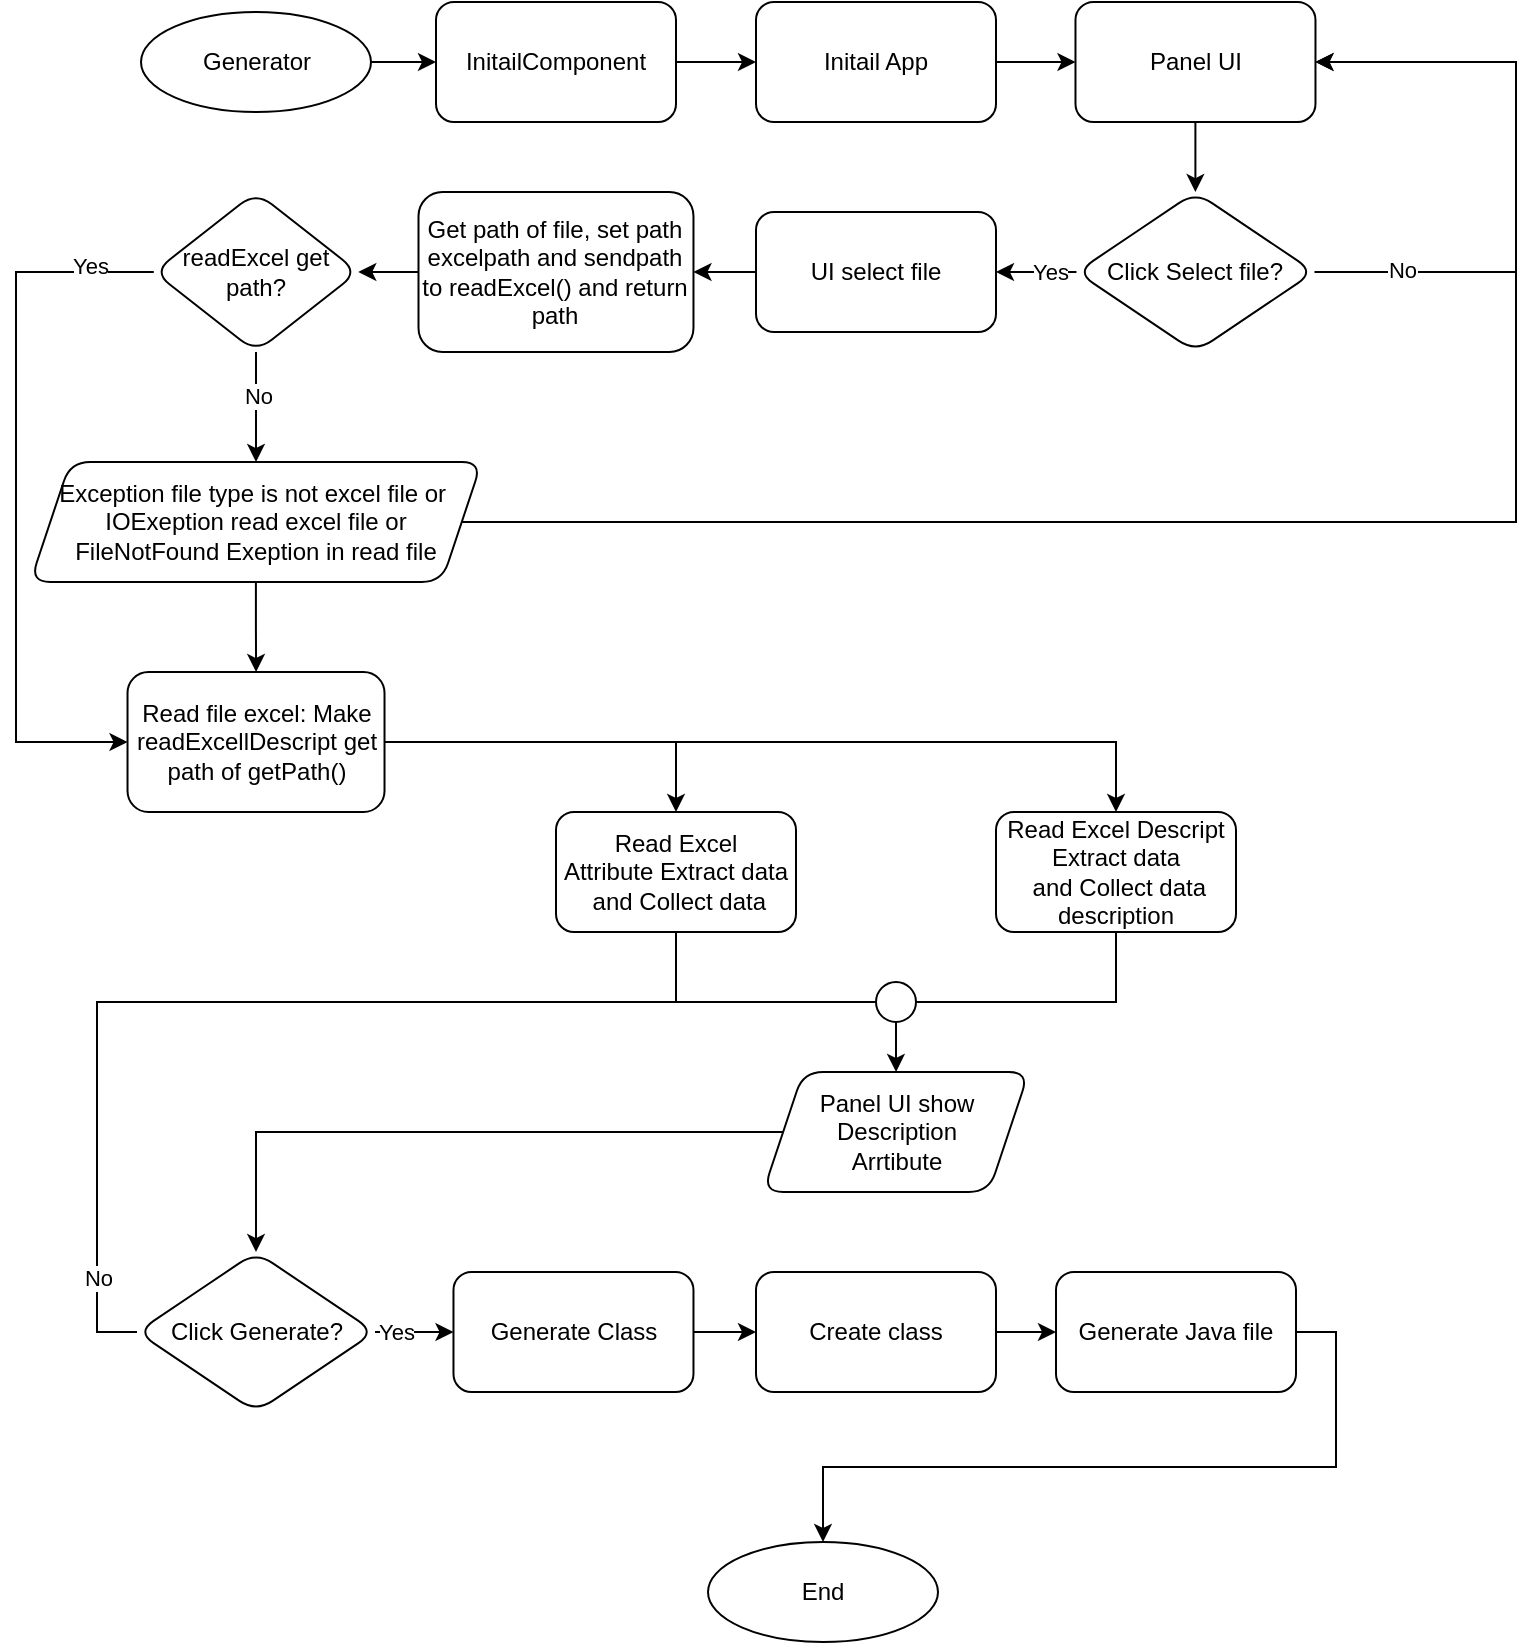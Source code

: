 <mxfile version="22.1.4" type="github">
  <diagram id="C5RBs43oDa-KdzZeNtuy" name="Page-1">
    <mxGraphModel dx="277" dy="159" grid="1" gridSize="10" guides="1" tooltips="1" connect="1" arrows="1" fold="1" page="1" pageScale="1" pageWidth="827" pageHeight="1169" math="0" shadow="0">
      <root>
        <mxCell id="WIyWlLk6GJQsqaUBKTNV-0" />
        <mxCell id="WIyWlLk6GJQsqaUBKTNV-1" parent="WIyWlLk6GJQsqaUBKTNV-0" />
        <mxCell id="0AVRS0MS-OjCCtNMk0cl-7" value="" style="edgeStyle=orthogonalEdgeStyle;rounded=0;orthogonalLoop=1;jettySize=auto;html=1;" edge="1" parent="WIyWlLk6GJQsqaUBKTNV-1" source="0j7FOSJrUROpXIp207Sh-0" target="0AVRS0MS-OjCCtNMk0cl-6">
          <mxGeometry relative="1" as="geometry" />
        </mxCell>
        <mxCell id="0j7FOSJrUROpXIp207Sh-0" value="InitailComponent" style="rounded=1;whiteSpace=wrap;html=1;" parent="WIyWlLk6GJQsqaUBKTNV-1" vertex="1">
          <mxGeometry x="220" y="90" width="120" height="60" as="geometry" />
        </mxCell>
        <mxCell id="0j7FOSJrUROpXIp207Sh-2" value="" style="edgeStyle=orthogonalEdgeStyle;rounded=0;orthogonalLoop=1;jettySize=auto;html=1;" parent="WIyWlLk6GJQsqaUBKTNV-1" source="0j7FOSJrUROpXIp207Sh-1" target="0j7FOSJrUROpXIp207Sh-0" edge="1">
          <mxGeometry relative="1" as="geometry" />
        </mxCell>
        <mxCell id="0j7FOSJrUROpXIp207Sh-1" value="Generator" style="ellipse;whiteSpace=wrap;html=1;" parent="WIyWlLk6GJQsqaUBKTNV-1" vertex="1">
          <mxGeometry x="72.5" y="95" width="115" height="50" as="geometry" />
        </mxCell>
        <mxCell id="0AVRS0MS-OjCCtNMk0cl-9" value="" style="edgeStyle=orthogonalEdgeStyle;rounded=0;orthogonalLoop=1;jettySize=auto;html=1;" edge="1" parent="WIyWlLk6GJQsqaUBKTNV-1" source="0j7FOSJrUROpXIp207Sh-36" target="0j7FOSJrUROpXIp207Sh-65">
          <mxGeometry relative="1" as="geometry" />
        </mxCell>
        <mxCell id="0j7FOSJrUROpXIp207Sh-36" value="Panel UI" style="rounded=1;whiteSpace=wrap;html=1;" parent="WIyWlLk6GJQsqaUBKTNV-1" vertex="1">
          <mxGeometry x="539.74" y="90" width="120" height="60" as="geometry" />
        </mxCell>
        <mxCell id="0j7FOSJrUROpXIp207Sh-72" value="" style="edgeStyle=orthogonalEdgeStyle;rounded=0;orthogonalLoop=1;jettySize=auto;html=1;" parent="WIyWlLk6GJQsqaUBKTNV-1" source="0j7FOSJrUROpXIp207Sh-65" target="0j7FOSJrUROpXIp207Sh-71" edge="1">
          <mxGeometry relative="1" as="geometry" />
        </mxCell>
        <mxCell id="0AVRS0MS-OjCCtNMk0cl-26" value="Yes" style="edgeLabel;html=1;align=center;verticalAlign=middle;resizable=0;points=[];" vertex="1" connectable="0" parent="0j7FOSJrUROpXIp207Sh-72">
          <mxGeometry x="-0.331" y="-3" relative="1" as="geometry">
            <mxPoint y="3" as="offset" />
          </mxGeometry>
        </mxCell>
        <mxCell id="0AVRS0MS-OjCCtNMk0cl-11" style="edgeStyle=orthogonalEdgeStyle;rounded=0;orthogonalLoop=1;jettySize=auto;html=1;exitX=1;exitY=0.5;exitDx=0;exitDy=0;entryX=1;entryY=0.5;entryDx=0;entryDy=0;" edge="1" parent="WIyWlLk6GJQsqaUBKTNV-1" source="0j7FOSJrUROpXIp207Sh-65" target="0j7FOSJrUROpXIp207Sh-36">
          <mxGeometry relative="1" as="geometry">
            <Array as="points">
              <mxPoint x="760" y="225" />
              <mxPoint x="760" y="120" />
            </Array>
          </mxGeometry>
        </mxCell>
        <mxCell id="0AVRS0MS-OjCCtNMk0cl-25" value="No" style="edgeLabel;html=1;align=center;verticalAlign=middle;resizable=0;points=[];" vertex="1" connectable="0" parent="0AVRS0MS-OjCCtNMk0cl-11">
          <mxGeometry x="-0.711" y="1" relative="1" as="geometry">
            <mxPoint as="offset" />
          </mxGeometry>
        </mxCell>
        <mxCell id="0j7FOSJrUROpXIp207Sh-65" value="Click Select file?" style="rhombus;whiteSpace=wrap;html=1;rounded=1;" parent="WIyWlLk6GJQsqaUBKTNV-1" vertex="1">
          <mxGeometry x="540.24" y="185" width="119" height="80" as="geometry" />
        </mxCell>
        <mxCell id="0AVRS0MS-OjCCtNMk0cl-12" value="" style="edgeStyle=orthogonalEdgeStyle;rounded=0;orthogonalLoop=1;jettySize=auto;html=1;" edge="1" parent="WIyWlLk6GJQsqaUBKTNV-1" source="0j7FOSJrUROpXIp207Sh-71" target="0j7FOSJrUROpXIp207Sh-97">
          <mxGeometry relative="1" as="geometry" />
        </mxCell>
        <mxCell id="0j7FOSJrUROpXIp207Sh-71" value="UI select file" style="whiteSpace=wrap;html=1;rounded=1;" parent="WIyWlLk6GJQsqaUBKTNV-1" vertex="1">
          <mxGeometry x="380" y="195" width="120" height="60" as="geometry" />
        </mxCell>
        <mxCell id="0j7FOSJrUROpXIp207Sh-107" value="" style="edgeStyle=orthogonalEdgeStyle;rounded=0;orthogonalLoop=1;jettySize=auto;html=1;" parent="WIyWlLk6GJQsqaUBKTNV-1" source="0j7FOSJrUROpXIp207Sh-73" target="0j7FOSJrUROpXIp207Sh-106" edge="1">
          <mxGeometry relative="1" as="geometry">
            <Array as="points">
              <mxPoint x="130" y="355" />
            </Array>
          </mxGeometry>
        </mxCell>
        <mxCell id="0j7FOSJrUROpXIp207Sh-114" value="No" style="edgeLabel;html=1;align=center;verticalAlign=middle;resizable=0;points=[];" parent="0j7FOSJrUROpXIp207Sh-107" vertex="1" connectable="0">
          <mxGeometry x="-0.204" y="1" relative="1" as="geometry">
            <mxPoint as="offset" />
          </mxGeometry>
        </mxCell>
        <mxCell id="0AVRS0MS-OjCCtNMk0cl-24" style="edgeStyle=orthogonalEdgeStyle;rounded=0;orthogonalLoop=1;jettySize=auto;html=1;exitX=0;exitY=0.5;exitDx=0;exitDy=0;entryX=0;entryY=0.5;entryDx=0;entryDy=0;" edge="1" parent="WIyWlLk6GJQsqaUBKTNV-1" source="0j7FOSJrUROpXIp207Sh-73" target="0j7FOSJrUROpXIp207Sh-116">
          <mxGeometry relative="1" as="geometry">
            <Array as="points">
              <mxPoint x="10" y="225" />
              <mxPoint x="10" y="460" />
            </Array>
          </mxGeometry>
        </mxCell>
        <mxCell id="0AVRS0MS-OjCCtNMk0cl-27" value="Yes" style="edgeLabel;html=1;align=center;verticalAlign=middle;resizable=0;points=[];" vertex="1" connectable="0" parent="0AVRS0MS-OjCCtNMk0cl-24">
          <mxGeometry x="-0.82" y="-3" relative="1" as="geometry">
            <mxPoint as="offset" />
          </mxGeometry>
        </mxCell>
        <mxCell id="0j7FOSJrUROpXIp207Sh-73" value="readExcel get path?" style="rhombus;whiteSpace=wrap;html=1;rounded=1;" parent="WIyWlLk6GJQsqaUBKTNV-1" vertex="1">
          <mxGeometry x="78.88" y="185" width="102.25" height="80" as="geometry" />
        </mxCell>
        <mxCell id="0AVRS0MS-OjCCtNMk0cl-13" value="" style="edgeStyle=orthogonalEdgeStyle;rounded=0;orthogonalLoop=1;jettySize=auto;html=1;" edge="1" parent="WIyWlLk6GJQsqaUBKTNV-1" source="0j7FOSJrUROpXIp207Sh-97" target="0j7FOSJrUROpXIp207Sh-73">
          <mxGeometry relative="1" as="geometry" />
        </mxCell>
        <mxCell id="0j7FOSJrUROpXIp207Sh-97" value="Get path of file, set path excelpath and sendpath to readExcel() and return path" style="rounded=1;whiteSpace=wrap;html=1;" parent="WIyWlLk6GJQsqaUBKTNV-1" vertex="1">
          <mxGeometry x="211.25" y="185" width="137.49" height="80" as="geometry" />
        </mxCell>
        <mxCell id="0AVRS0MS-OjCCtNMk0cl-14" style="edgeStyle=orthogonalEdgeStyle;rounded=0;orthogonalLoop=1;jettySize=auto;html=1;exitX=1;exitY=0.5;exitDx=0;exitDy=0;entryX=1;entryY=0.5;entryDx=0;entryDy=0;" edge="1" parent="WIyWlLk6GJQsqaUBKTNV-1" source="0j7FOSJrUROpXIp207Sh-106" target="0j7FOSJrUROpXIp207Sh-36">
          <mxGeometry relative="1" as="geometry">
            <Array as="points">
              <mxPoint x="760" y="350" />
              <mxPoint x="760" y="120" />
            </Array>
          </mxGeometry>
        </mxCell>
        <mxCell id="0AVRS0MS-OjCCtNMk0cl-16" value="" style="edgeStyle=orthogonalEdgeStyle;rounded=0;orthogonalLoop=1;jettySize=auto;html=1;" edge="1" parent="WIyWlLk6GJQsqaUBKTNV-1" source="0j7FOSJrUROpXIp207Sh-106" target="0j7FOSJrUROpXIp207Sh-116">
          <mxGeometry relative="1" as="geometry" />
        </mxCell>
        <mxCell id="0j7FOSJrUROpXIp207Sh-106" value="Exception file type is not excel file or&amp;nbsp;&lt;br&gt;IOExeption read excel file or&lt;br&gt;FileNotFound Exeption in read file" style="shape=parallelogram;perimeter=parallelogramPerimeter;whiteSpace=wrap;html=1;fixedSize=1;rounded=1;" parent="WIyWlLk6GJQsqaUBKTNV-1" vertex="1">
          <mxGeometry x="17.14" y="320" width="225.74" height="60" as="geometry" />
        </mxCell>
        <mxCell id="0AVRS0MS-OjCCtNMk0cl-17" style="edgeStyle=orthogonalEdgeStyle;rounded=0;orthogonalLoop=1;jettySize=auto;html=1;exitX=1;exitY=0.5;exitDx=0;exitDy=0;entryX=0.5;entryY=0;entryDx=0;entryDy=0;" edge="1" parent="WIyWlLk6GJQsqaUBKTNV-1" source="0j7FOSJrUROpXIp207Sh-116" target="0j7FOSJrUROpXIp207Sh-118">
          <mxGeometry relative="1" as="geometry" />
        </mxCell>
        <mxCell id="0AVRS0MS-OjCCtNMk0cl-18" style="edgeStyle=orthogonalEdgeStyle;rounded=0;orthogonalLoop=1;jettySize=auto;html=1;exitX=1;exitY=0.5;exitDx=0;exitDy=0;entryX=0.5;entryY=0;entryDx=0;entryDy=0;" edge="1" parent="WIyWlLk6GJQsqaUBKTNV-1" source="0j7FOSJrUROpXIp207Sh-116" target="0j7FOSJrUROpXIp207Sh-129">
          <mxGeometry relative="1" as="geometry" />
        </mxCell>
        <mxCell id="0j7FOSJrUROpXIp207Sh-116" value="Read file excel: Make readExcellDescript get path of getPath()" style="whiteSpace=wrap;html=1;rounded=1;" parent="WIyWlLk6GJQsqaUBKTNV-1" vertex="1">
          <mxGeometry x="65.76" y="425" width="128.5" height="70" as="geometry" />
        </mxCell>
        <mxCell id="0j7FOSJrUROpXIp207Sh-144" style="edgeStyle=orthogonalEdgeStyle;rounded=0;orthogonalLoop=1;jettySize=auto;html=1;exitX=0.5;exitY=1;exitDx=0;exitDy=0;entryX=1;entryY=0.5;entryDx=0;entryDy=0;endArrow=none;endFill=0;" parent="WIyWlLk6GJQsqaUBKTNV-1" source="0j7FOSJrUROpXIp207Sh-118" target="0j7FOSJrUROpXIp207Sh-137" edge="1">
          <mxGeometry relative="1" as="geometry" />
        </mxCell>
        <mxCell id="0j7FOSJrUROpXIp207Sh-118" value="Read Excel Descript Extract data&lt;br&gt;&amp;nbsp;and Collect data description" style="whiteSpace=wrap;html=1;rounded=1;" parent="WIyWlLk6GJQsqaUBKTNV-1" vertex="1">
          <mxGeometry x="500" y="495" width="120" height="60" as="geometry" />
        </mxCell>
        <mxCell id="0j7FOSJrUROpXIp207Sh-143" style="edgeStyle=orthogonalEdgeStyle;rounded=0;orthogonalLoop=1;jettySize=auto;html=1;exitX=0.5;exitY=1;exitDx=0;exitDy=0;entryX=0;entryY=0.5;entryDx=0;entryDy=0;endArrow=none;endFill=0;" parent="WIyWlLk6GJQsqaUBKTNV-1" source="0j7FOSJrUROpXIp207Sh-129" target="0j7FOSJrUROpXIp207Sh-137" edge="1">
          <mxGeometry relative="1" as="geometry" />
        </mxCell>
        <mxCell id="0j7FOSJrUROpXIp207Sh-129" value="Read Excel Attribute&amp;nbsp;Extract data&lt;br&gt;&amp;nbsp;and Collect data" style="whiteSpace=wrap;html=1;rounded=1;" parent="WIyWlLk6GJQsqaUBKTNV-1" vertex="1">
          <mxGeometry x="280" y="495" width="120" height="60" as="geometry" />
        </mxCell>
        <mxCell id="0AVRS0MS-OjCCtNMk0cl-22" value="" style="edgeStyle=orthogonalEdgeStyle;rounded=0;orthogonalLoop=1;jettySize=auto;html=1;" edge="1" parent="WIyWlLk6GJQsqaUBKTNV-1" source="0j7FOSJrUROpXIp207Sh-137" target="0j7FOSJrUROpXIp207Sh-160">
          <mxGeometry relative="1" as="geometry" />
        </mxCell>
        <mxCell id="0j7FOSJrUROpXIp207Sh-137" value="" style="ellipse;whiteSpace=wrap;html=1;aspect=fixed;" parent="WIyWlLk6GJQsqaUBKTNV-1" vertex="1">
          <mxGeometry x="440" y="580" width="20" height="20" as="geometry" />
        </mxCell>
        <mxCell id="0j7FOSJrUROpXIp207Sh-156" value="" style="edgeStyle=orthogonalEdgeStyle;rounded=0;orthogonalLoop=1;jettySize=auto;html=1;" parent="WIyWlLk6GJQsqaUBKTNV-1" source="0j7FOSJrUROpXIp207Sh-152" target="0j7FOSJrUROpXIp207Sh-155" edge="1">
          <mxGeometry relative="1" as="geometry" />
        </mxCell>
        <mxCell id="0AVRS0MS-OjCCtNMk0cl-33" value="Yes" style="edgeLabel;html=1;align=center;verticalAlign=middle;resizable=0;points=[];" vertex="1" connectable="0" parent="0j7FOSJrUROpXIp207Sh-156">
          <mxGeometry x="-0.642" y="1" relative="1" as="geometry">
            <mxPoint x="3" y="1" as="offset" />
          </mxGeometry>
        </mxCell>
        <mxCell id="0AVRS0MS-OjCCtNMk0cl-30" style="edgeStyle=orthogonalEdgeStyle;rounded=0;orthogonalLoop=1;jettySize=auto;html=1;exitX=0;exitY=0.5;exitDx=0;exitDy=0;entryX=0;entryY=0.5;entryDx=0;entryDy=0;endArrow=none;endFill=0;" edge="1" parent="WIyWlLk6GJQsqaUBKTNV-1" source="0j7FOSJrUROpXIp207Sh-152" target="0j7FOSJrUROpXIp207Sh-137">
          <mxGeometry relative="1" as="geometry" />
        </mxCell>
        <mxCell id="0AVRS0MS-OjCCtNMk0cl-32" value="No" style="edgeLabel;html=1;align=center;verticalAlign=middle;resizable=0;points=[];" vertex="1" connectable="0" parent="0AVRS0MS-OjCCtNMk0cl-30">
          <mxGeometry x="-0.837" relative="1" as="geometry">
            <mxPoint as="offset" />
          </mxGeometry>
        </mxCell>
        <mxCell id="0j7FOSJrUROpXIp207Sh-152" value="Click Generate?" style="rhombus;whiteSpace=wrap;html=1;rounded=1;" parent="WIyWlLk6GJQsqaUBKTNV-1" vertex="1">
          <mxGeometry x="70.51" y="715" width="119" height="80" as="geometry" />
        </mxCell>
        <mxCell id="0AVRS0MS-OjCCtNMk0cl-1" value="" style="edgeStyle=orthogonalEdgeStyle;rounded=0;orthogonalLoop=1;jettySize=auto;html=1;" edge="1" parent="WIyWlLk6GJQsqaUBKTNV-1" source="0j7FOSJrUROpXIp207Sh-155" target="0AVRS0MS-OjCCtNMk0cl-0">
          <mxGeometry relative="1" as="geometry" />
        </mxCell>
        <mxCell id="0j7FOSJrUROpXIp207Sh-155" value="Generate Class" style="rounded=1;whiteSpace=wrap;html=1;" parent="WIyWlLk6GJQsqaUBKTNV-1" vertex="1">
          <mxGeometry x="228.74" y="725" width="120" height="60" as="geometry" />
        </mxCell>
        <mxCell id="0j7FOSJrUROpXIp207Sh-162" value="" style="edgeStyle=orthogonalEdgeStyle;rounded=0;orthogonalLoop=1;jettySize=auto;html=1;" parent="WIyWlLk6GJQsqaUBKTNV-1" source="0j7FOSJrUROpXIp207Sh-160" target="0j7FOSJrUROpXIp207Sh-152" edge="1">
          <mxGeometry relative="1" as="geometry" />
        </mxCell>
        <mxCell id="0j7FOSJrUROpXIp207Sh-160" value="Panel UI show&lt;br&gt;Description&lt;br&gt;Arrtibute" style="shape=parallelogram;perimeter=parallelogramPerimeter;whiteSpace=wrap;html=1;fixedSize=1;rounded=1;" parent="WIyWlLk6GJQsqaUBKTNV-1" vertex="1">
          <mxGeometry x="383.57" y="625" width="132.87" height="60" as="geometry" />
        </mxCell>
        <mxCell id="0j7FOSJrUROpXIp207Sh-163" value="End&lt;br&gt;" style="ellipse;whiteSpace=wrap;html=1;" parent="WIyWlLk6GJQsqaUBKTNV-1" vertex="1">
          <mxGeometry x="356" y="860" width="115" height="50" as="geometry" />
        </mxCell>
        <mxCell id="0AVRS0MS-OjCCtNMk0cl-3" value="" style="edgeStyle=orthogonalEdgeStyle;rounded=0;orthogonalLoop=1;jettySize=auto;html=1;" edge="1" parent="WIyWlLk6GJQsqaUBKTNV-1" source="0AVRS0MS-OjCCtNMk0cl-0" target="0AVRS0MS-OjCCtNMk0cl-2">
          <mxGeometry relative="1" as="geometry" />
        </mxCell>
        <mxCell id="0AVRS0MS-OjCCtNMk0cl-0" value="Create class" style="whiteSpace=wrap;html=1;rounded=1;" vertex="1" parent="WIyWlLk6GJQsqaUBKTNV-1">
          <mxGeometry x="380.0" y="725" width="120" height="60" as="geometry" />
        </mxCell>
        <mxCell id="0AVRS0MS-OjCCtNMk0cl-23" style="edgeStyle=orthogonalEdgeStyle;rounded=0;orthogonalLoop=1;jettySize=auto;html=1;exitX=1;exitY=0.5;exitDx=0;exitDy=0;entryX=0.5;entryY=0;entryDx=0;entryDy=0;" edge="1" parent="WIyWlLk6GJQsqaUBKTNV-1" source="0AVRS0MS-OjCCtNMk0cl-2" target="0j7FOSJrUROpXIp207Sh-163">
          <mxGeometry relative="1" as="geometry" />
        </mxCell>
        <mxCell id="0AVRS0MS-OjCCtNMk0cl-2" value="Generate Java file" style="whiteSpace=wrap;html=1;rounded=1;" vertex="1" parent="WIyWlLk6GJQsqaUBKTNV-1">
          <mxGeometry x="530" y="725" width="120" height="60" as="geometry" />
        </mxCell>
        <mxCell id="0AVRS0MS-OjCCtNMk0cl-8" value="" style="edgeStyle=orthogonalEdgeStyle;rounded=0;orthogonalLoop=1;jettySize=auto;html=1;" edge="1" parent="WIyWlLk6GJQsqaUBKTNV-1" source="0AVRS0MS-OjCCtNMk0cl-6" target="0j7FOSJrUROpXIp207Sh-36">
          <mxGeometry relative="1" as="geometry" />
        </mxCell>
        <mxCell id="0AVRS0MS-OjCCtNMk0cl-6" value="Initail App" style="rounded=1;whiteSpace=wrap;html=1;" vertex="1" parent="WIyWlLk6GJQsqaUBKTNV-1">
          <mxGeometry x="380" y="90" width="120" height="60" as="geometry" />
        </mxCell>
      </root>
    </mxGraphModel>
  </diagram>
</mxfile>
